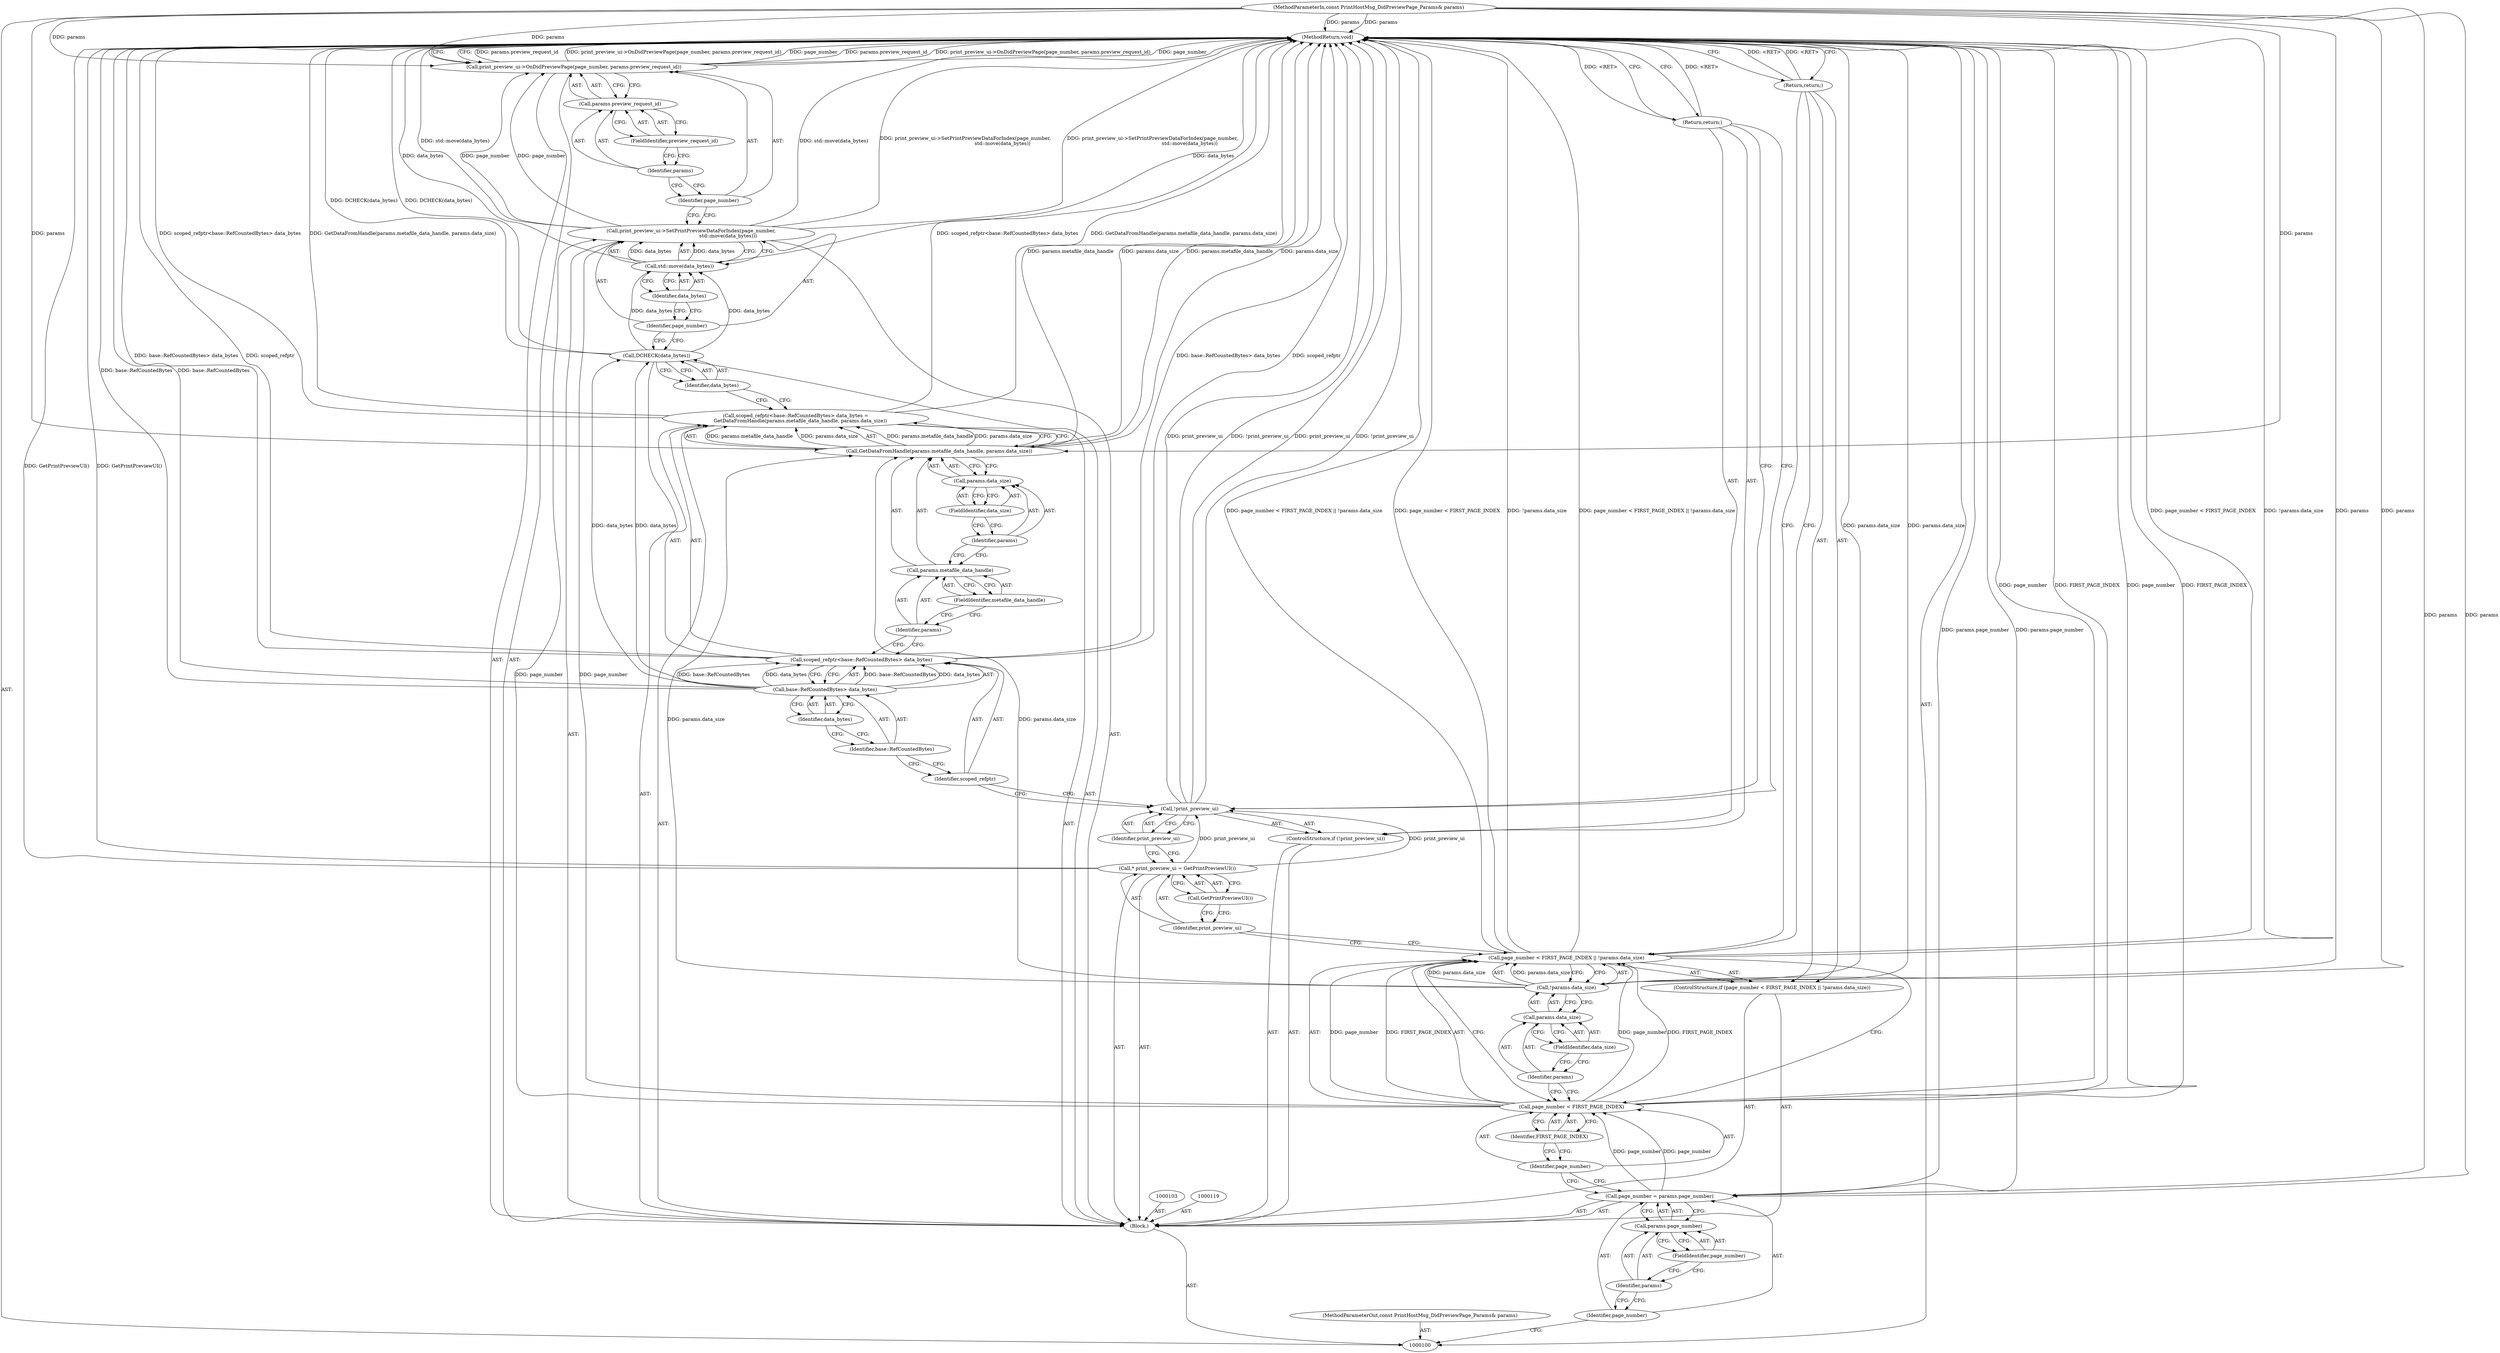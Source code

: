 digraph "1_Chrome_9c391ac04f9ac478c8b0e43b359c2b43a6c892ab_0" {
"1000151" [label="(MethodReturn,void)"];
"1000130" [label="(Call,base::RefCountedBytes> data_bytes)"];
"1000131" [label="(Identifier,base::RefCountedBytes)"];
"1000127" [label="(Call,scoped_refptr<base::RefCountedBytes> data_bytes =\n      GetDataFromHandle(params.metafile_data_handle, params.data_size))"];
"1000128" [label="(Call,scoped_refptr<base::RefCountedBytes> data_bytes)"];
"1000129" [label="(Identifier,scoped_refptr)"];
"1000132" [label="(Identifier,data_bytes)"];
"1000134" [label="(Call,params.metafile_data_handle)"];
"1000135" [label="(Identifier,params)"];
"1000136" [label="(FieldIdentifier,metafile_data_handle)"];
"1000137" [label="(Call,params.data_size)"];
"1000138" [label="(Identifier,params)"];
"1000133" [label="(Call,GetDataFromHandle(params.metafile_data_handle, params.data_size))"];
"1000139" [label="(FieldIdentifier,data_size)"];
"1000140" [label="(Call,DCHECK(data_bytes))"];
"1000141" [label="(Identifier,data_bytes)"];
"1000142" [label="(Call,print_preview_ui->SetPrintPreviewDataForIndex(page_number,\n                                                std::move(data_bytes)))"];
"1000143" [label="(Identifier,page_number)"];
"1000144" [label="(Call,std::move(data_bytes))"];
"1000145" [label="(Identifier,data_bytes)"];
"1000146" [label="(Call,print_preview_ui->OnDidPreviewPage(page_number, params.preview_request_id))"];
"1000147" [label="(Identifier,page_number)"];
"1000148" [label="(Call,params.preview_request_id)"];
"1000149" [label="(Identifier,params)"];
"1000150" [label="(FieldIdentifier,preview_request_id)"];
"1000101" [label="(MethodParameterIn,const PrintHostMsg_DidPreviewPage_Params& params)"];
"1000213" [label="(MethodParameterOut,const PrintHostMsg_DidPreviewPage_Params& params)"];
"1000102" [label="(Block,)"];
"1000106" [label="(Call,params.page_number)"];
"1000107" [label="(Identifier,params)"];
"1000108" [label="(FieldIdentifier,page_number)"];
"1000104" [label="(Call,page_number = params.page_number)"];
"1000105" [label="(Identifier,page_number)"];
"1000109" [label="(ControlStructure,if (page_number < FIRST_PAGE_INDEX || !params.data_size))"];
"1000113" [label="(Identifier,FIRST_PAGE_INDEX)"];
"1000114" [label="(Call,!params.data_size)"];
"1000115" [label="(Call,params.data_size)"];
"1000116" [label="(Identifier,params)"];
"1000117" [label="(FieldIdentifier,data_size)"];
"1000110" [label="(Call,page_number < FIRST_PAGE_INDEX || !params.data_size)"];
"1000111" [label="(Call,page_number < FIRST_PAGE_INDEX)"];
"1000112" [label="(Identifier,page_number)"];
"1000118" [label="(Return,return;)"];
"1000120" [label="(Call,* print_preview_ui = GetPrintPreviewUI())"];
"1000121" [label="(Identifier,print_preview_ui)"];
"1000122" [label="(Call,GetPrintPreviewUI())"];
"1000123" [label="(ControlStructure,if (!print_preview_ui))"];
"1000124" [label="(Call,!print_preview_ui)"];
"1000125" [label="(Identifier,print_preview_ui)"];
"1000126" [label="(Return,return;)"];
"1000151" -> "1000100"  [label="AST: "];
"1000151" -> "1000118"  [label="CFG: "];
"1000151" -> "1000126"  [label="CFG: "];
"1000151" -> "1000146"  [label="CFG: "];
"1000126" -> "1000151"  [label="DDG: <RET>"];
"1000118" -> "1000151"  [label="DDG: <RET>"];
"1000128" -> "1000151"  [label="DDG: base::RefCountedBytes> data_bytes"];
"1000128" -> "1000151"  [label="DDG: scoped_refptr"];
"1000142" -> "1000151"  [label="DDG: print_preview_ui->SetPrintPreviewDataForIndex(page_number,\n                                                std::move(data_bytes))"];
"1000142" -> "1000151"  [label="DDG: std::move(data_bytes)"];
"1000124" -> "1000151"  [label="DDG: print_preview_ui"];
"1000124" -> "1000151"  [label="DDG: !print_preview_ui"];
"1000110" -> "1000151"  [label="DDG: !params.data_size"];
"1000110" -> "1000151"  [label="DDG: page_number < FIRST_PAGE_INDEX || !params.data_size"];
"1000110" -> "1000151"  [label="DDG: page_number < FIRST_PAGE_INDEX"];
"1000140" -> "1000151"  [label="DDG: DCHECK(data_bytes)"];
"1000114" -> "1000151"  [label="DDG: params.data_size"];
"1000146" -> "1000151"  [label="DDG: params.preview_request_id"];
"1000146" -> "1000151"  [label="DDG: print_preview_ui->OnDidPreviewPage(page_number, params.preview_request_id)"];
"1000146" -> "1000151"  [label="DDG: page_number"];
"1000127" -> "1000151"  [label="DDG: scoped_refptr<base::RefCountedBytes> data_bytes"];
"1000127" -> "1000151"  [label="DDG: GetDataFromHandle(params.metafile_data_handle, params.data_size)"];
"1000133" -> "1000151"  [label="DDG: params.metafile_data_handle"];
"1000133" -> "1000151"  [label="DDG: params.data_size"];
"1000111" -> "1000151"  [label="DDG: page_number"];
"1000111" -> "1000151"  [label="DDG: FIRST_PAGE_INDEX"];
"1000101" -> "1000151"  [label="DDG: params"];
"1000120" -> "1000151"  [label="DDG: GetPrintPreviewUI()"];
"1000144" -> "1000151"  [label="DDG: data_bytes"];
"1000104" -> "1000151"  [label="DDG: params.page_number"];
"1000130" -> "1000151"  [label="DDG: base::RefCountedBytes"];
"1000130" -> "1000128"  [label="AST: "];
"1000130" -> "1000132"  [label="CFG: "];
"1000131" -> "1000130"  [label="AST: "];
"1000132" -> "1000130"  [label="AST: "];
"1000128" -> "1000130"  [label="CFG: "];
"1000130" -> "1000151"  [label="DDG: base::RefCountedBytes"];
"1000130" -> "1000128"  [label="DDG: base::RefCountedBytes"];
"1000130" -> "1000128"  [label="DDG: data_bytes"];
"1000130" -> "1000140"  [label="DDG: data_bytes"];
"1000131" -> "1000130"  [label="AST: "];
"1000131" -> "1000129"  [label="CFG: "];
"1000132" -> "1000131"  [label="CFG: "];
"1000127" -> "1000102"  [label="AST: "];
"1000127" -> "1000133"  [label="CFG: "];
"1000128" -> "1000127"  [label="AST: "];
"1000133" -> "1000127"  [label="AST: "];
"1000141" -> "1000127"  [label="CFG: "];
"1000127" -> "1000151"  [label="DDG: scoped_refptr<base::RefCountedBytes> data_bytes"];
"1000127" -> "1000151"  [label="DDG: GetDataFromHandle(params.metafile_data_handle, params.data_size)"];
"1000133" -> "1000127"  [label="DDG: params.metafile_data_handle"];
"1000133" -> "1000127"  [label="DDG: params.data_size"];
"1000128" -> "1000127"  [label="AST: "];
"1000128" -> "1000130"  [label="CFG: "];
"1000129" -> "1000128"  [label="AST: "];
"1000130" -> "1000128"  [label="AST: "];
"1000135" -> "1000128"  [label="CFG: "];
"1000128" -> "1000151"  [label="DDG: base::RefCountedBytes> data_bytes"];
"1000128" -> "1000151"  [label="DDG: scoped_refptr"];
"1000130" -> "1000128"  [label="DDG: base::RefCountedBytes"];
"1000130" -> "1000128"  [label="DDG: data_bytes"];
"1000129" -> "1000128"  [label="AST: "];
"1000129" -> "1000124"  [label="CFG: "];
"1000131" -> "1000129"  [label="CFG: "];
"1000132" -> "1000130"  [label="AST: "];
"1000132" -> "1000131"  [label="CFG: "];
"1000130" -> "1000132"  [label="CFG: "];
"1000134" -> "1000133"  [label="AST: "];
"1000134" -> "1000136"  [label="CFG: "];
"1000135" -> "1000134"  [label="AST: "];
"1000136" -> "1000134"  [label="AST: "];
"1000138" -> "1000134"  [label="CFG: "];
"1000135" -> "1000134"  [label="AST: "];
"1000135" -> "1000128"  [label="CFG: "];
"1000136" -> "1000135"  [label="CFG: "];
"1000136" -> "1000134"  [label="AST: "];
"1000136" -> "1000135"  [label="CFG: "];
"1000134" -> "1000136"  [label="CFG: "];
"1000137" -> "1000133"  [label="AST: "];
"1000137" -> "1000139"  [label="CFG: "];
"1000138" -> "1000137"  [label="AST: "];
"1000139" -> "1000137"  [label="AST: "];
"1000133" -> "1000137"  [label="CFG: "];
"1000138" -> "1000137"  [label="AST: "];
"1000138" -> "1000134"  [label="CFG: "];
"1000139" -> "1000138"  [label="CFG: "];
"1000133" -> "1000127"  [label="AST: "];
"1000133" -> "1000137"  [label="CFG: "];
"1000134" -> "1000133"  [label="AST: "];
"1000137" -> "1000133"  [label="AST: "];
"1000127" -> "1000133"  [label="CFG: "];
"1000133" -> "1000151"  [label="DDG: params.metafile_data_handle"];
"1000133" -> "1000151"  [label="DDG: params.data_size"];
"1000133" -> "1000127"  [label="DDG: params.metafile_data_handle"];
"1000133" -> "1000127"  [label="DDG: params.data_size"];
"1000101" -> "1000133"  [label="DDG: params"];
"1000114" -> "1000133"  [label="DDG: params.data_size"];
"1000139" -> "1000137"  [label="AST: "];
"1000139" -> "1000138"  [label="CFG: "];
"1000137" -> "1000139"  [label="CFG: "];
"1000140" -> "1000102"  [label="AST: "];
"1000140" -> "1000141"  [label="CFG: "];
"1000141" -> "1000140"  [label="AST: "];
"1000143" -> "1000140"  [label="CFG: "];
"1000140" -> "1000151"  [label="DDG: DCHECK(data_bytes)"];
"1000130" -> "1000140"  [label="DDG: data_bytes"];
"1000140" -> "1000144"  [label="DDG: data_bytes"];
"1000141" -> "1000140"  [label="AST: "];
"1000141" -> "1000127"  [label="CFG: "];
"1000140" -> "1000141"  [label="CFG: "];
"1000142" -> "1000102"  [label="AST: "];
"1000142" -> "1000144"  [label="CFG: "];
"1000143" -> "1000142"  [label="AST: "];
"1000144" -> "1000142"  [label="AST: "];
"1000147" -> "1000142"  [label="CFG: "];
"1000142" -> "1000151"  [label="DDG: print_preview_ui->SetPrintPreviewDataForIndex(page_number,\n                                                std::move(data_bytes))"];
"1000142" -> "1000151"  [label="DDG: std::move(data_bytes)"];
"1000111" -> "1000142"  [label="DDG: page_number"];
"1000144" -> "1000142"  [label="DDG: data_bytes"];
"1000142" -> "1000146"  [label="DDG: page_number"];
"1000143" -> "1000142"  [label="AST: "];
"1000143" -> "1000140"  [label="CFG: "];
"1000145" -> "1000143"  [label="CFG: "];
"1000144" -> "1000142"  [label="AST: "];
"1000144" -> "1000145"  [label="CFG: "];
"1000145" -> "1000144"  [label="AST: "];
"1000142" -> "1000144"  [label="CFG: "];
"1000144" -> "1000151"  [label="DDG: data_bytes"];
"1000144" -> "1000142"  [label="DDG: data_bytes"];
"1000140" -> "1000144"  [label="DDG: data_bytes"];
"1000145" -> "1000144"  [label="AST: "];
"1000145" -> "1000143"  [label="CFG: "];
"1000144" -> "1000145"  [label="CFG: "];
"1000146" -> "1000102"  [label="AST: "];
"1000146" -> "1000148"  [label="CFG: "];
"1000147" -> "1000146"  [label="AST: "];
"1000148" -> "1000146"  [label="AST: "];
"1000151" -> "1000146"  [label="CFG: "];
"1000146" -> "1000151"  [label="DDG: params.preview_request_id"];
"1000146" -> "1000151"  [label="DDG: print_preview_ui->OnDidPreviewPage(page_number, params.preview_request_id)"];
"1000146" -> "1000151"  [label="DDG: page_number"];
"1000142" -> "1000146"  [label="DDG: page_number"];
"1000101" -> "1000146"  [label="DDG: params"];
"1000147" -> "1000146"  [label="AST: "];
"1000147" -> "1000142"  [label="CFG: "];
"1000149" -> "1000147"  [label="CFG: "];
"1000148" -> "1000146"  [label="AST: "];
"1000148" -> "1000150"  [label="CFG: "];
"1000149" -> "1000148"  [label="AST: "];
"1000150" -> "1000148"  [label="AST: "];
"1000146" -> "1000148"  [label="CFG: "];
"1000149" -> "1000148"  [label="AST: "];
"1000149" -> "1000147"  [label="CFG: "];
"1000150" -> "1000149"  [label="CFG: "];
"1000150" -> "1000148"  [label="AST: "];
"1000150" -> "1000149"  [label="CFG: "];
"1000148" -> "1000150"  [label="CFG: "];
"1000101" -> "1000100"  [label="AST: "];
"1000101" -> "1000151"  [label="DDG: params"];
"1000101" -> "1000104"  [label="DDG: params"];
"1000101" -> "1000114"  [label="DDG: params"];
"1000101" -> "1000133"  [label="DDG: params"];
"1000101" -> "1000146"  [label="DDG: params"];
"1000213" -> "1000100"  [label="AST: "];
"1000102" -> "1000100"  [label="AST: "];
"1000103" -> "1000102"  [label="AST: "];
"1000104" -> "1000102"  [label="AST: "];
"1000109" -> "1000102"  [label="AST: "];
"1000119" -> "1000102"  [label="AST: "];
"1000120" -> "1000102"  [label="AST: "];
"1000123" -> "1000102"  [label="AST: "];
"1000127" -> "1000102"  [label="AST: "];
"1000140" -> "1000102"  [label="AST: "];
"1000142" -> "1000102"  [label="AST: "];
"1000146" -> "1000102"  [label="AST: "];
"1000106" -> "1000104"  [label="AST: "];
"1000106" -> "1000108"  [label="CFG: "];
"1000107" -> "1000106"  [label="AST: "];
"1000108" -> "1000106"  [label="AST: "];
"1000104" -> "1000106"  [label="CFG: "];
"1000107" -> "1000106"  [label="AST: "];
"1000107" -> "1000105"  [label="CFG: "];
"1000108" -> "1000107"  [label="CFG: "];
"1000108" -> "1000106"  [label="AST: "];
"1000108" -> "1000107"  [label="CFG: "];
"1000106" -> "1000108"  [label="CFG: "];
"1000104" -> "1000102"  [label="AST: "];
"1000104" -> "1000106"  [label="CFG: "];
"1000105" -> "1000104"  [label="AST: "];
"1000106" -> "1000104"  [label="AST: "];
"1000112" -> "1000104"  [label="CFG: "];
"1000104" -> "1000151"  [label="DDG: params.page_number"];
"1000101" -> "1000104"  [label="DDG: params"];
"1000104" -> "1000111"  [label="DDG: page_number"];
"1000105" -> "1000104"  [label="AST: "];
"1000105" -> "1000100"  [label="CFG: "];
"1000107" -> "1000105"  [label="CFG: "];
"1000109" -> "1000102"  [label="AST: "];
"1000110" -> "1000109"  [label="AST: "];
"1000118" -> "1000109"  [label="AST: "];
"1000113" -> "1000111"  [label="AST: "];
"1000113" -> "1000112"  [label="CFG: "];
"1000111" -> "1000113"  [label="CFG: "];
"1000114" -> "1000110"  [label="AST: "];
"1000114" -> "1000115"  [label="CFG: "];
"1000115" -> "1000114"  [label="AST: "];
"1000110" -> "1000114"  [label="CFG: "];
"1000114" -> "1000151"  [label="DDG: params.data_size"];
"1000114" -> "1000110"  [label="DDG: params.data_size"];
"1000101" -> "1000114"  [label="DDG: params"];
"1000114" -> "1000133"  [label="DDG: params.data_size"];
"1000115" -> "1000114"  [label="AST: "];
"1000115" -> "1000117"  [label="CFG: "];
"1000116" -> "1000115"  [label="AST: "];
"1000117" -> "1000115"  [label="AST: "];
"1000114" -> "1000115"  [label="CFG: "];
"1000116" -> "1000115"  [label="AST: "];
"1000116" -> "1000111"  [label="CFG: "];
"1000117" -> "1000116"  [label="CFG: "];
"1000117" -> "1000115"  [label="AST: "];
"1000117" -> "1000116"  [label="CFG: "];
"1000115" -> "1000117"  [label="CFG: "];
"1000110" -> "1000109"  [label="AST: "];
"1000110" -> "1000111"  [label="CFG: "];
"1000110" -> "1000114"  [label="CFG: "];
"1000111" -> "1000110"  [label="AST: "];
"1000114" -> "1000110"  [label="AST: "];
"1000118" -> "1000110"  [label="CFG: "];
"1000121" -> "1000110"  [label="CFG: "];
"1000110" -> "1000151"  [label="DDG: !params.data_size"];
"1000110" -> "1000151"  [label="DDG: page_number < FIRST_PAGE_INDEX || !params.data_size"];
"1000110" -> "1000151"  [label="DDG: page_number < FIRST_PAGE_INDEX"];
"1000111" -> "1000110"  [label="DDG: page_number"];
"1000111" -> "1000110"  [label="DDG: FIRST_PAGE_INDEX"];
"1000114" -> "1000110"  [label="DDG: params.data_size"];
"1000111" -> "1000110"  [label="AST: "];
"1000111" -> "1000113"  [label="CFG: "];
"1000112" -> "1000111"  [label="AST: "];
"1000113" -> "1000111"  [label="AST: "];
"1000116" -> "1000111"  [label="CFG: "];
"1000110" -> "1000111"  [label="CFG: "];
"1000111" -> "1000151"  [label="DDG: page_number"];
"1000111" -> "1000151"  [label="DDG: FIRST_PAGE_INDEX"];
"1000111" -> "1000110"  [label="DDG: page_number"];
"1000111" -> "1000110"  [label="DDG: FIRST_PAGE_INDEX"];
"1000104" -> "1000111"  [label="DDG: page_number"];
"1000111" -> "1000142"  [label="DDG: page_number"];
"1000112" -> "1000111"  [label="AST: "];
"1000112" -> "1000104"  [label="CFG: "];
"1000113" -> "1000112"  [label="CFG: "];
"1000118" -> "1000109"  [label="AST: "];
"1000118" -> "1000110"  [label="CFG: "];
"1000151" -> "1000118"  [label="CFG: "];
"1000118" -> "1000151"  [label="DDG: <RET>"];
"1000120" -> "1000102"  [label="AST: "];
"1000120" -> "1000122"  [label="CFG: "];
"1000121" -> "1000120"  [label="AST: "];
"1000122" -> "1000120"  [label="AST: "];
"1000125" -> "1000120"  [label="CFG: "];
"1000120" -> "1000151"  [label="DDG: GetPrintPreviewUI()"];
"1000120" -> "1000124"  [label="DDG: print_preview_ui"];
"1000121" -> "1000120"  [label="AST: "];
"1000121" -> "1000110"  [label="CFG: "];
"1000122" -> "1000121"  [label="CFG: "];
"1000122" -> "1000120"  [label="AST: "];
"1000122" -> "1000121"  [label="CFG: "];
"1000120" -> "1000122"  [label="CFG: "];
"1000123" -> "1000102"  [label="AST: "];
"1000124" -> "1000123"  [label="AST: "];
"1000126" -> "1000123"  [label="AST: "];
"1000124" -> "1000123"  [label="AST: "];
"1000124" -> "1000125"  [label="CFG: "];
"1000125" -> "1000124"  [label="AST: "];
"1000126" -> "1000124"  [label="CFG: "];
"1000129" -> "1000124"  [label="CFG: "];
"1000124" -> "1000151"  [label="DDG: print_preview_ui"];
"1000124" -> "1000151"  [label="DDG: !print_preview_ui"];
"1000120" -> "1000124"  [label="DDG: print_preview_ui"];
"1000125" -> "1000124"  [label="AST: "];
"1000125" -> "1000120"  [label="CFG: "];
"1000124" -> "1000125"  [label="CFG: "];
"1000126" -> "1000123"  [label="AST: "];
"1000126" -> "1000124"  [label="CFG: "];
"1000151" -> "1000126"  [label="CFG: "];
"1000126" -> "1000151"  [label="DDG: <RET>"];
}
